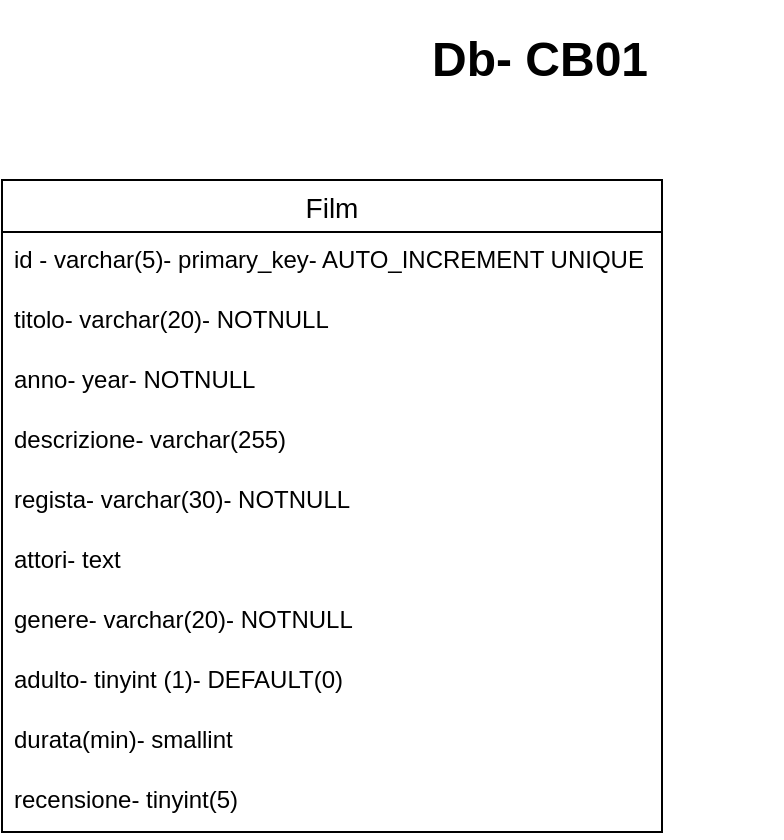 <mxfile version="14.1.9" type="device"><diagram id="PtWuYL3D8O2uKLhmJzCC" name="Page-1"><mxGraphModel dx="1117" dy="624" grid="1" gridSize="10" guides="1" tooltips="1" connect="1" arrows="1" fold="1" page="1" pageScale="1" pageWidth="827" pageHeight="1169" math="0" shadow="0"><root><mxCell id="0"/><mxCell id="1" parent="0"/><mxCell id="frqc9mkGlqzv-r3As2PQ-1" value="Film" style="swimlane;fontStyle=0;childLayout=stackLayout;horizontal=1;startSize=26;horizontalStack=0;resizeParent=1;resizeParentMax=0;resizeLast=0;collapsible=1;marginBottom=0;align=center;fontSize=14;" vertex="1" parent="1"><mxGeometry x="40" y="120" width="330" height="326" as="geometry"/></mxCell><mxCell id="frqc9mkGlqzv-r3As2PQ-2" value="id - varchar(5)- primary_key- AUTO_INCREMENT UNIQUE" style="text;strokeColor=none;fillColor=none;spacingLeft=4;spacingRight=4;overflow=hidden;rotatable=0;points=[[0,0.5],[1,0.5]];portConstraint=eastwest;fontSize=12;" vertex="1" parent="frqc9mkGlqzv-r3As2PQ-1"><mxGeometry y="26" width="330" height="30" as="geometry"/></mxCell><mxCell id="frqc9mkGlqzv-r3As2PQ-3" value="titolo- varchar(20)- NOTNULL" style="text;strokeColor=none;fillColor=none;spacingLeft=4;spacingRight=4;overflow=hidden;rotatable=0;points=[[0,0.5],[1,0.5]];portConstraint=eastwest;fontSize=12;" vertex="1" parent="frqc9mkGlqzv-r3As2PQ-1"><mxGeometry y="56" width="330" height="30" as="geometry"/></mxCell><mxCell id="frqc9mkGlqzv-r3As2PQ-4" value="anno- year- NOTNULL&#10;" style="text;strokeColor=none;fillColor=none;spacingLeft=4;spacingRight=4;overflow=hidden;rotatable=0;points=[[0,0.5],[1,0.5]];portConstraint=eastwest;fontSize=12;" vertex="1" parent="frqc9mkGlqzv-r3As2PQ-1"><mxGeometry y="86" width="330" height="30" as="geometry"/></mxCell><mxCell id="frqc9mkGlqzv-r3As2PQ-10" value="descrizione- varchar(255)" style="text;strokeColor=none;fillColor=none;spacingLeft=4;spacingRight=4;overflow=hidden;rotatable=0;points=[[0,0.5],[1,0.5]];portConstraint=eastwest;fontSize=12;" vertex="1" parent="frqc9mkGlqzv-r3As2PQ-1"><mxGeometry y="116" width="330" height="30" as="geometry"/></mxCell><mxCell id="frqc9mkGlqzv-r3As2PQ-5" value="regista- varchar(30)- NOTNULL" style="text;strokeColor=none;fillColor=none;spacingLeft=4;spacingRight=4;overflow=hidden;rotatable=0;points=[[0,0.5],[1,0.5]];portConstraint=eastwest;fontSize=12;" vertex="1" parent="frqc9mkGlqzv-r3As2PQ-1"><mxGeometry y="146" width="330" height="30" as="geometry"/></mxCell><mxCell id="frqc9mkGlqzv-r3As2PQ-9" value="attori- text" style="text;strokeColor=none;fillColor=none;spacingLeft=4;spacingRight=4;overflow=hidden;rotatable=0;points=[[0,0.5],[1,0.5]];portConstraint=eastwest;fontSize=12;" vertex="1" parent="frqc9mkGlqzv-r3As2PQ-1"><mxGeometry y="176" width="330" height="30" as="geometry"/></mxCell><mxCell id="frqc9mkGlqzv-r3As2PQ-6" value="genere- varchar(20)- NOTNULL" style="text;strokeColor=none;fillColor=none;spacingLeft=4;spacingRight=4;overflow=hidden;rotatable=0;points=[[0,0.5],[1,0.5]];portConstraint=eastwest;fontSize=12;" vertex="1" parent="frqc9mkGlqzv-r3As2PQ-1"><mxGeometry y="206" width="330" height="30" as="geometry"/></mxCell><mxCell id="frqc9mkGlqzv-r3As2PQ-7" value="adulto- tinyint (1)- DEFAULT(0)" style="text;strokeColor=none;fillColor=none;spacingLeft=4;spacingRight=4;overflow=hidden;rotatable=0;points=[[0,0.5],[1,0.5]];portConstraint=eastwest;fontSize=12;" vertex="1" parent="frqc9mkGlqzv-r3As2PQ-1"><mxGeometry y="236" width="330" height="30" as="geometry"/></mxCell><mxCell id="frqc9mkGlqzv-r3As2PQ-8" value="durata(min)- smallint" style="text;strokeColor=none;fillColor=none;spacingLeft=4;spacingRight=4;overflow=hidden;rotatable=0;points=[[0,0.5],[1,0.5]];portConstraint=eastwest;fontSize=12;" vertex="1" parent="frqc9mkGlqzv-r3As2PQ-1"><mxGeometry y="266" width="330" height="30" as="geometry"/></mxCell><mxCell id="frqc9mkGlqzv-r3As2PQ-12" value="recensione- tinyint(5)" style="text;strokeColor=none;fillColor=none;spacingLeft=4;spacingRight=4;overflow=hidden;rotatable=0;points=[[0,0.5],[1,0.5]];portConstraint=eastwest;fontSize=12;" vertex="1" parent="frqc9mkGlqzv-r3As2PQ-1"><mxGeometry y="296" width="330" height="30" as="geometry"/></mxCell><mxCell id="frqc9mkGlqzv-r3As2PQ-24" value="&lt;h1&gt;Db- CB01&lt;/h1&gt;" style="text;html=1;strokeColor=none;fillColor=none;spacing=5;spacingTop=-20;whiteSpace=wrap;overflow=hidden;rounded=0;" vertex="1" parent="1"><mxGeometry x="250" y="40" width="180" height="50" as="geometry"/></mxCell></root></mxGraphModel></diagram></mxfile>